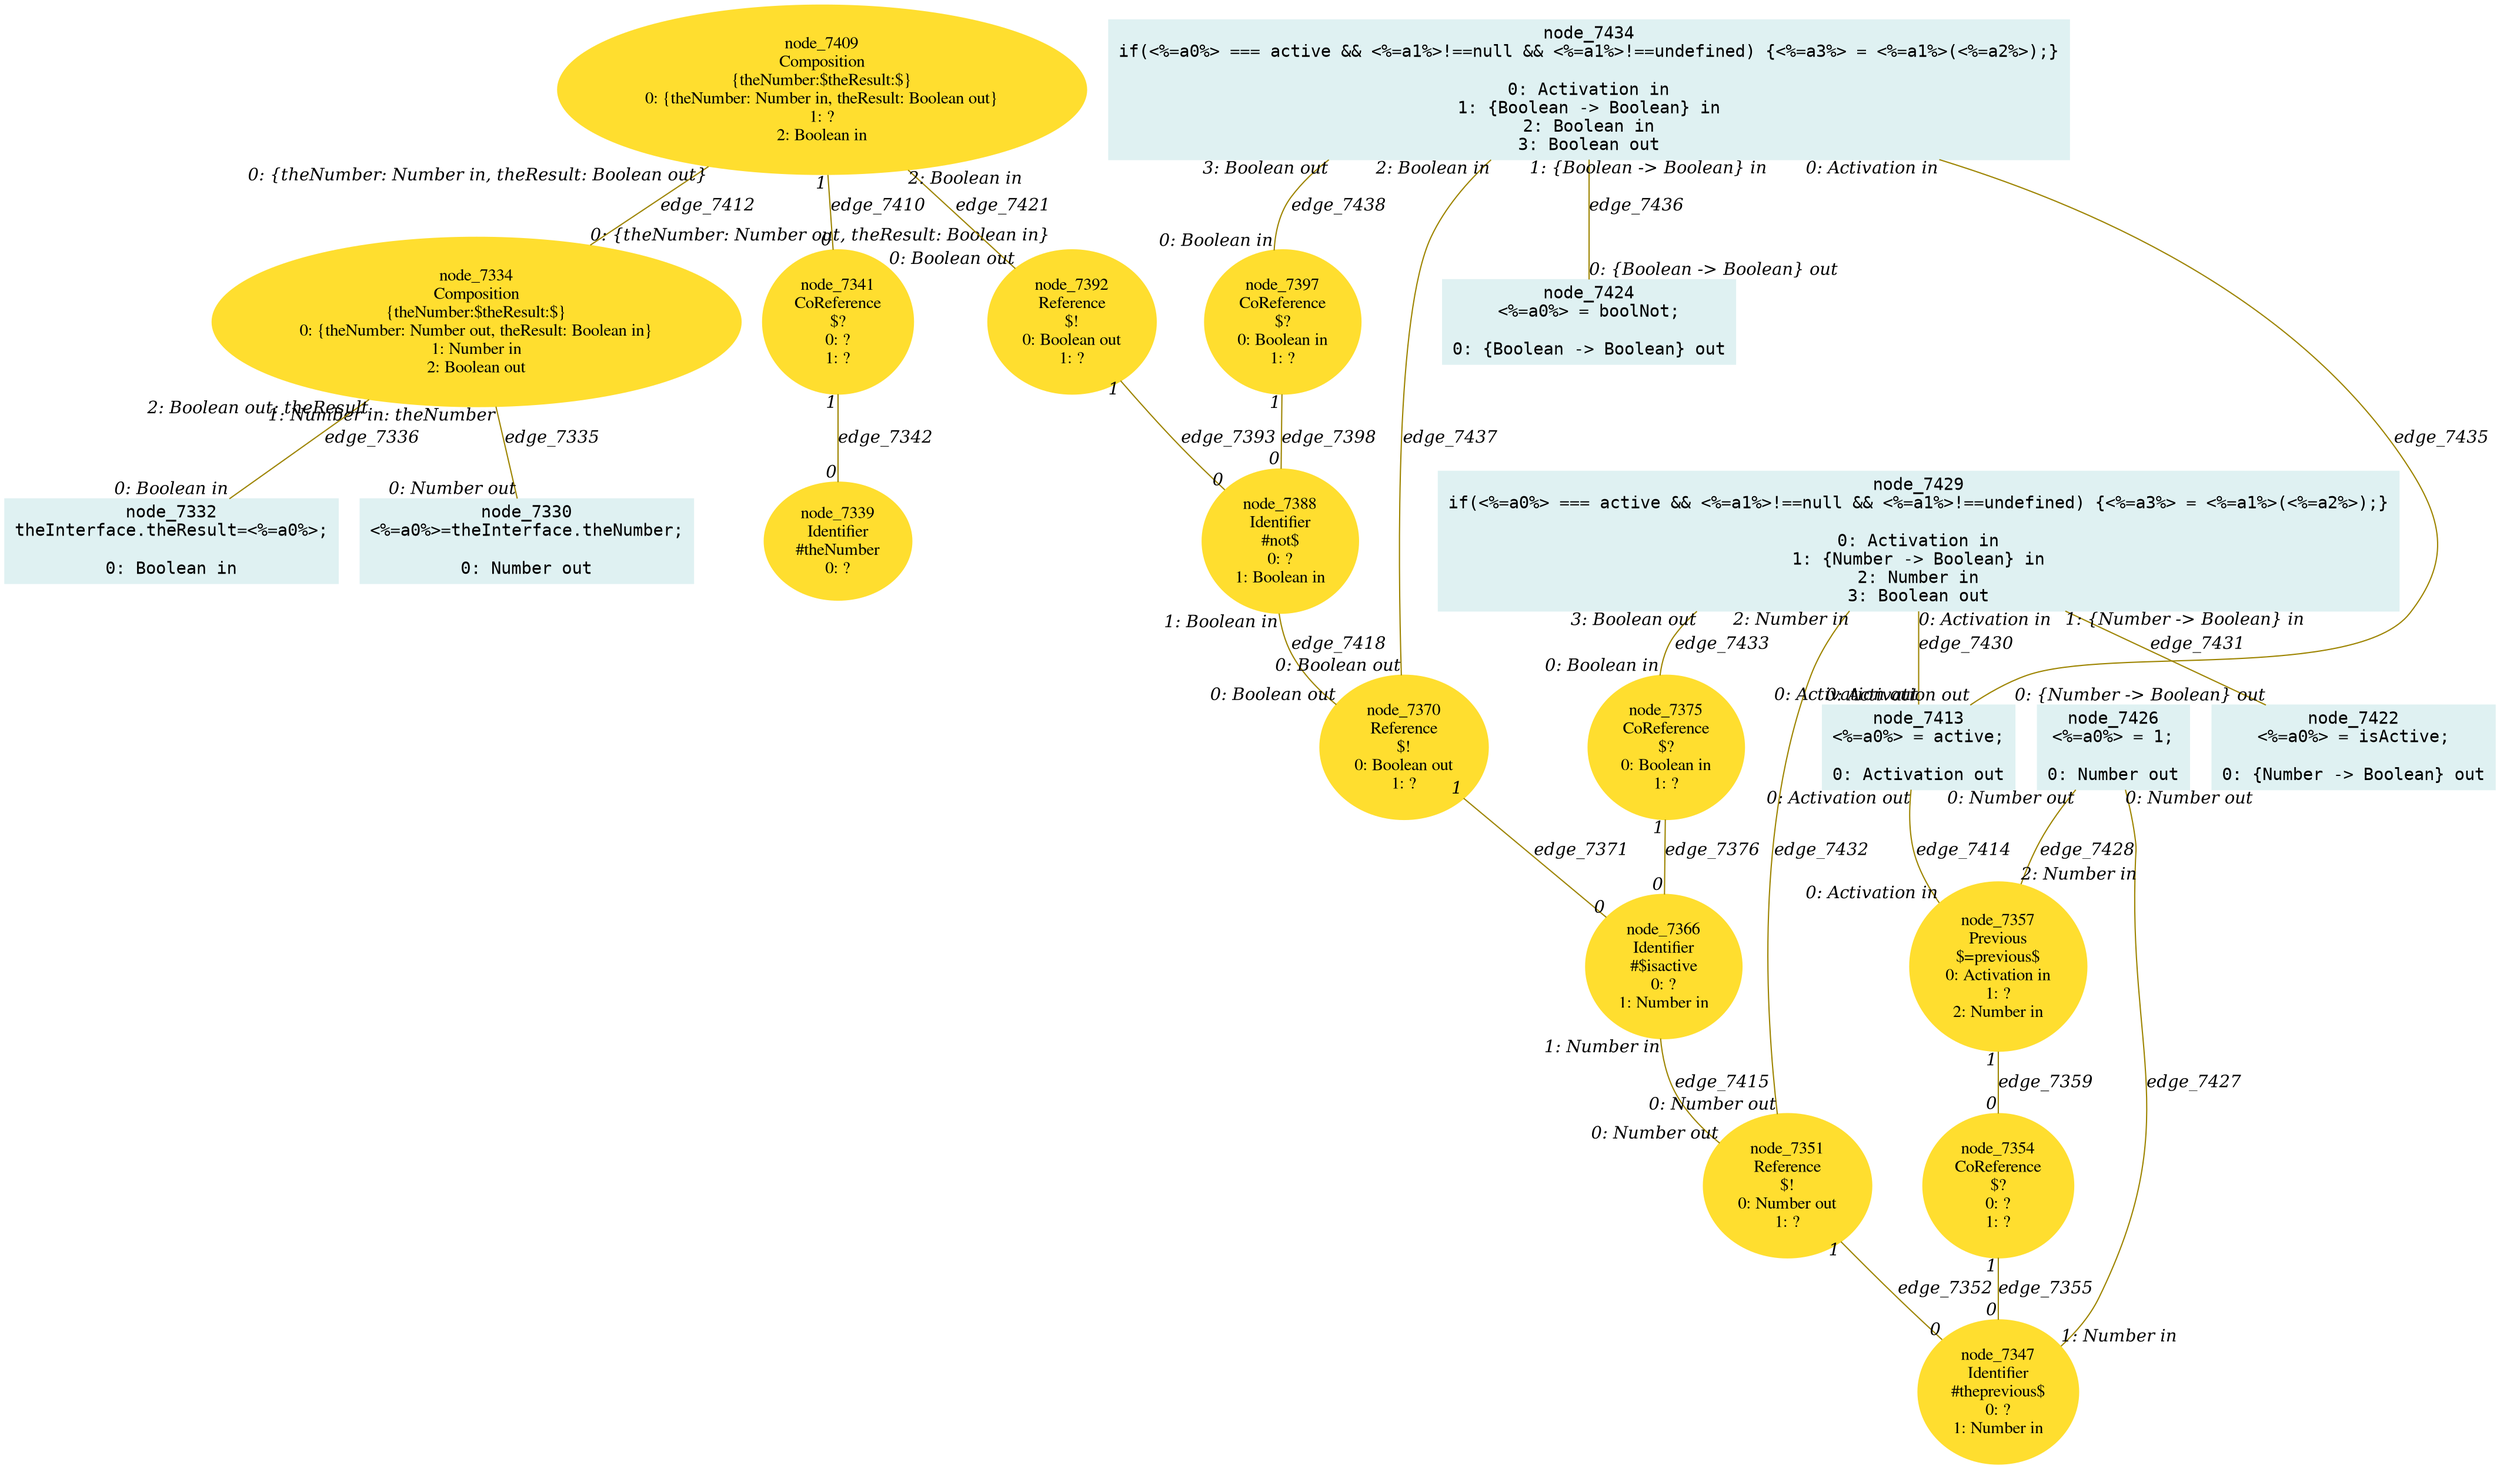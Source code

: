 digraph g{node_7330 [shape="box", style="filled", color="#dff1f2", fontname="Courier", label="node_7330
<%=a0%>=theInterface.theNumber;

0: Number out" ]
node_7332 [shape="box", style="filled", color="#dff1f2", fontname="Courier", label="node_7332
theInterface.theResult=<%=a0%>;

0: Boolean in" ]
node_7334 [shape="ellipse", style="filled", color="#ffde2f", fontname="Times", label="node_7334
Composition
{theNumber:$theResult:$}
0: {theNumber: Number out, theResult: Boolean in}
1: Number in
2: Boolean out" ]
node_7339 [shape="ellipse", style="filled", color="#ffde2f", fontname="Times", label="node_7339
Identifier
#theNumber
0: ?" ]
node_7341 [shape="ellipse", style="filled", color="#ffde2f", fontname="Times", label="node_7341
CoReference
$?
0: ?
1: ?" ]
node_7347 [shape="ellipse", style="filled", color="#ffde2f", fontname="Times", label="node_7347
Identifier
#theprevious$
0: ?
1: Number in" ]
node_7351 [shape="ellipse", style="filled", color="#ffde2f", fontname="Times", label="node_7351
Reference
$!
0: Number out
1: ?" ]
node_7354 [shape="ellipse", style="filled", color="#ffde2f", fontname="Times", label="node_7354
CoReference
$?
0: ?
1: ?" ]
node_7357 [shape="ellipse", style="filled", color="#ffde2f", fontname="Times", label="node_7357
Previous
$=previous$
0: Activation in
1: ?
2: Number in" ]
node_7366 [shape="ellipse", style="filled", color="#ffde2f", fontname="Times", label="node_7366
Identifier
#$isactive
0: ?
1: Number in" ]
node_7370 [shape="ellipse", style="filled", color="#ffde2f", fontname="Times", label="node_7370
Reference
$!
0: Boolean out
1: ?" ]
node_7375 [shape="ellipse", style="filled", color="#ffde2f", fontname="Times", label="node_7375
CoReference
$?
0: Boolean in
1: ?" ]
node_7388 [shape="ellipse", style="filled", color="#ffde2f", fontname="Times", label="node_7388
Identifier
#not$
0: ?
1: Boolean in" ]
node_7392 [shape="ellipse", style="filled", color="#ffde2f", fontname="Times", label="node_7392
Reference
$!
0: Boolean out
1: ?" ]
node_7397 [shape="ellipse", style="filled", color="#ffde2f", fontname="Times", label="node_7397
CoReference
$?
0: Boolean in
1: ?" ]
node_7409 [shape="ellipse", style="filled", color="#ffde2f", fontname="Times", label="node_7409
Composition
{theNumber:$theResult:$}
0: {theNumber: Number in, theResult: Boolean out}
1: ?
2: Boolean in" ]
node_7413 [shape="box", style="filled", color="#dff1f2", fontname="Courier", label="node_7413
<%=a0%> = active;

0: Activation out" ]
node_7422 [shape="box", style="filled", color="#dff1f2", fontname="Courier", label="node_7422
<%=a0%> = isActive;

0: {Number -> Boolean} out" ]
node_7424 [shape="box", style="filled", color="#dff1f2", fontname="Courier", label="node_7424
<%=a0%> = boolNot;

0: {Boolean -> Boolean} out" ]
node_7426 [shape="box", style="filled", color="#dff1f2", fontname="Courier", label="node_7426
<%=a0%> = 1;

0: Number out" ]
node_7429 [shape="box", style="filled", color="#dff1f2", fontname="Courier", label="node_7429
if(<%=a0%> === active && <%=a1%>!==null && <%=a1%>!==undefined) {<%=a3%> = <%=a1%>(<%=a2%>);}

0: Activation in
1: {Number -> Boolean} in
2: Number in
3: Boolean out" ]
node_7434 [shape="box", style="filled", color="#dff1f2", fontname="Courier", label="node_7434
if(<%=a0%> === active && <%=a1%>!==null && <%=a1%>!==undefined) {<%=a3%> = <%=a1%>(<%=a2%>);}

0: Activation in
1: {Boolean -> Boolean} in
2: Boolean in
3: Boolean out" ]
node_7334 -> node_7330 [dir=none, arrowHead=none, fontname="Times-Italic", arrowsize=1, color="#9d8400", label="edge_7335",  headlabel="0: Number out", taillabel="1: Number in: theNumber" ]
node_7334 -> node_7332 [dir=none, arrowHead=none, fontname="Times-Italic", arrowsize=1, color="#9d8400", label="edge_7336",  headlabel="0: Boolean in", taillabel="2: Boolean out: theResult" ]
node_7341 -> node_7339 [dir=none, arrowHead=none, fontname="Times-Italic", arrowsize=1, color="#9d8400", label="edge_7342",  headlabel="0", taillabel="1" ]
node_7351 -> node_7347 [dir=none, arrowHead=none, fontname="Times-Italic", arrowsize=1, color="#9d8400", label="edge_7352",  headlabel="0", taillabel="1" ]
node_7354 -> node_7347 [dir=none, arrowHead=none, fontname="Times-Italic", arrowsize=1, color="#9d8400", label="edge_7355",  headlabel="0", taillabel="1" ]
node_7357 -> node_7354 [dir=none, arrowHead=none, fontname="Times-Italic", arrowsize=1, color="#9d8400", label="edge_7359",  headlabel="0", taillabel="1" ]
node_7370 -> node_7366 [dir=none, arrowHead=none, fontname="Times-Italic", arrowsize=1, color="#9d8400", label="edge_7371",  headlabel="0", taillabel="1" ]
node_7375 -> node_7366 [dir=none, arrowHead=none, fontname="Times-Italic", arrowsize=1, color="#9d8400", label="edge_7376",  headlabel="0", taillabel="1" ]
node_7392 -> node_7388 [dir=none, arrowHead=none, fontname="Times-Italic", arrowsize=1, color="#9d8400", label="edge_7393",  headlabel="0", taillabel="1" ]
node_7397 -> node_7388 [dir=none, arrowHead=none, fontname="Times-Italic", arrowsize=1, color="#9d8400", label="edge_7398",  headlabel="0", taillabel="1" ]
node_7409 -> node_7341 [dir=none, arrowHead=none, fontname="Times-Italic", arrowsize=1, color="#9d8400", label="edge_7410",  headlabel="0", taillabel="1" ]
node_7409 -> node_7334 [dir=none, arrowHead=none, fontname="Times-Italic", arrowsize=1, color="#9d8400", label="edge_7412",  headlabel="0: {theNumber: Number out, theResult: Boolean in}", taillabel="0: {theNumber: Number in, theResult: Boolean out}" ]
node_7413 -> node_7357 [dir=none, arrowHead=none, fontname="Times-Italic", arrowsize=1, color="#9d8400", label="edge_7414",  headlabel="0: Activation in", taillabel="0: Activation out" ]
node_7366 -> node_7351 [dir=none, arrowHead=none, fontname="Times-Italic", arrowsize=1, color="#9d8400", label="edge_7415",  headlabel="0: Number out", taillabel="1: Number in" ]
node_7388 -> node_7370 [dir=none, arrowHead=none, fontname="Times-Italic", arrowsize=1, color="#9d8400", label="edge_7418",  headlabel="0: Boolean out", taillabel="1: Boolean in" ]
node_7409 -> node_7392 [dir=none, arrowHead=none, fontname="Times-Italic", arrowsize=1, color="#9d8400", label="edge_7421",  headlabel="0: Boolean out", taillabel="2: Boolean in" ]
node_7426 -> node_7347 [dir=none, arrowHead=none, fontname="Times-Italic", arrowsize=1, color="#9d8400", label="edge_7427",  headlabel="1: Number in", taillabel="0: Number out" ]
node_7426 -> node_7357 [dir=none, arrowHead=none, fontname="Times-Italic", arrowsize=1, color="#9d8400", label="edge_7428",  headlabel="2: Number in", taillabel="0: Number out" ]
node_7429 -> node_7413 [dir=none, arrowHead=none, fontname="Times-Italic", arrowsize=1, color="#9d8400", label="edge_7430",  headlabel="0: Activation out", taillabel="0: Activation in" ]
node_7429 -> node_7422 [dir=none, arrowHead=none, fontname="Times-Italic", arrowsize=1, color="#9d8400", label="edge_7431",  headlabel="0: {Number -> Boolean} out", taillabel="1: {Number -> Boolean} in" ]
node_7429 -> node_7351 [dir=none, arrowHead=none, fontname="Times-Italic", arrowsize=1, color="#9d8400", label="edge_7432",  headlabel="0: Number out", taillabel="2: Number in" ]
node_7429 -> node_7375 [dir=none, arrowHead=none, fontname="Times-Italic", arrowsize=1, color="#9d8400", label="edge_7433",  headlabel="0: Boolean in", taillabel="3: Boolean out" ]
node_7434 -> node_7413 [dir=none, arrowHead=none, fontname="Times-Italic", arrowsize=1, color="#9d8400", label="edge_7435",  headlabel="0: Activation out", taillabel="0: Activation in" ]
node_7434 -> node_7424 [dir=none, arrowHead=none, fontname="Times-Italic", arrowsize=1, color="#9d8400", label="edge_7436",  headlabel="0: {Boolean -> Boolean} out", taillabel="1: {Boolean -> Boolean} in" ]
node_7434 -> node_7370 [dir=none, arrowHead=none, fontname="Times-Italic", arrowsize=1, color="#9d8400", label="edge_7437",  headlabel="0: Boolean out", taillabel="2: Boolean in" ]
node_7434 -> node_7397 [dir=none, arrowHead=none, fontname="Times-Italic", arrowsize=1, color="#9d8400", label="edge_7438",  headlabel="0: Boolean in", taillabel="3: Boolean out" ]
}